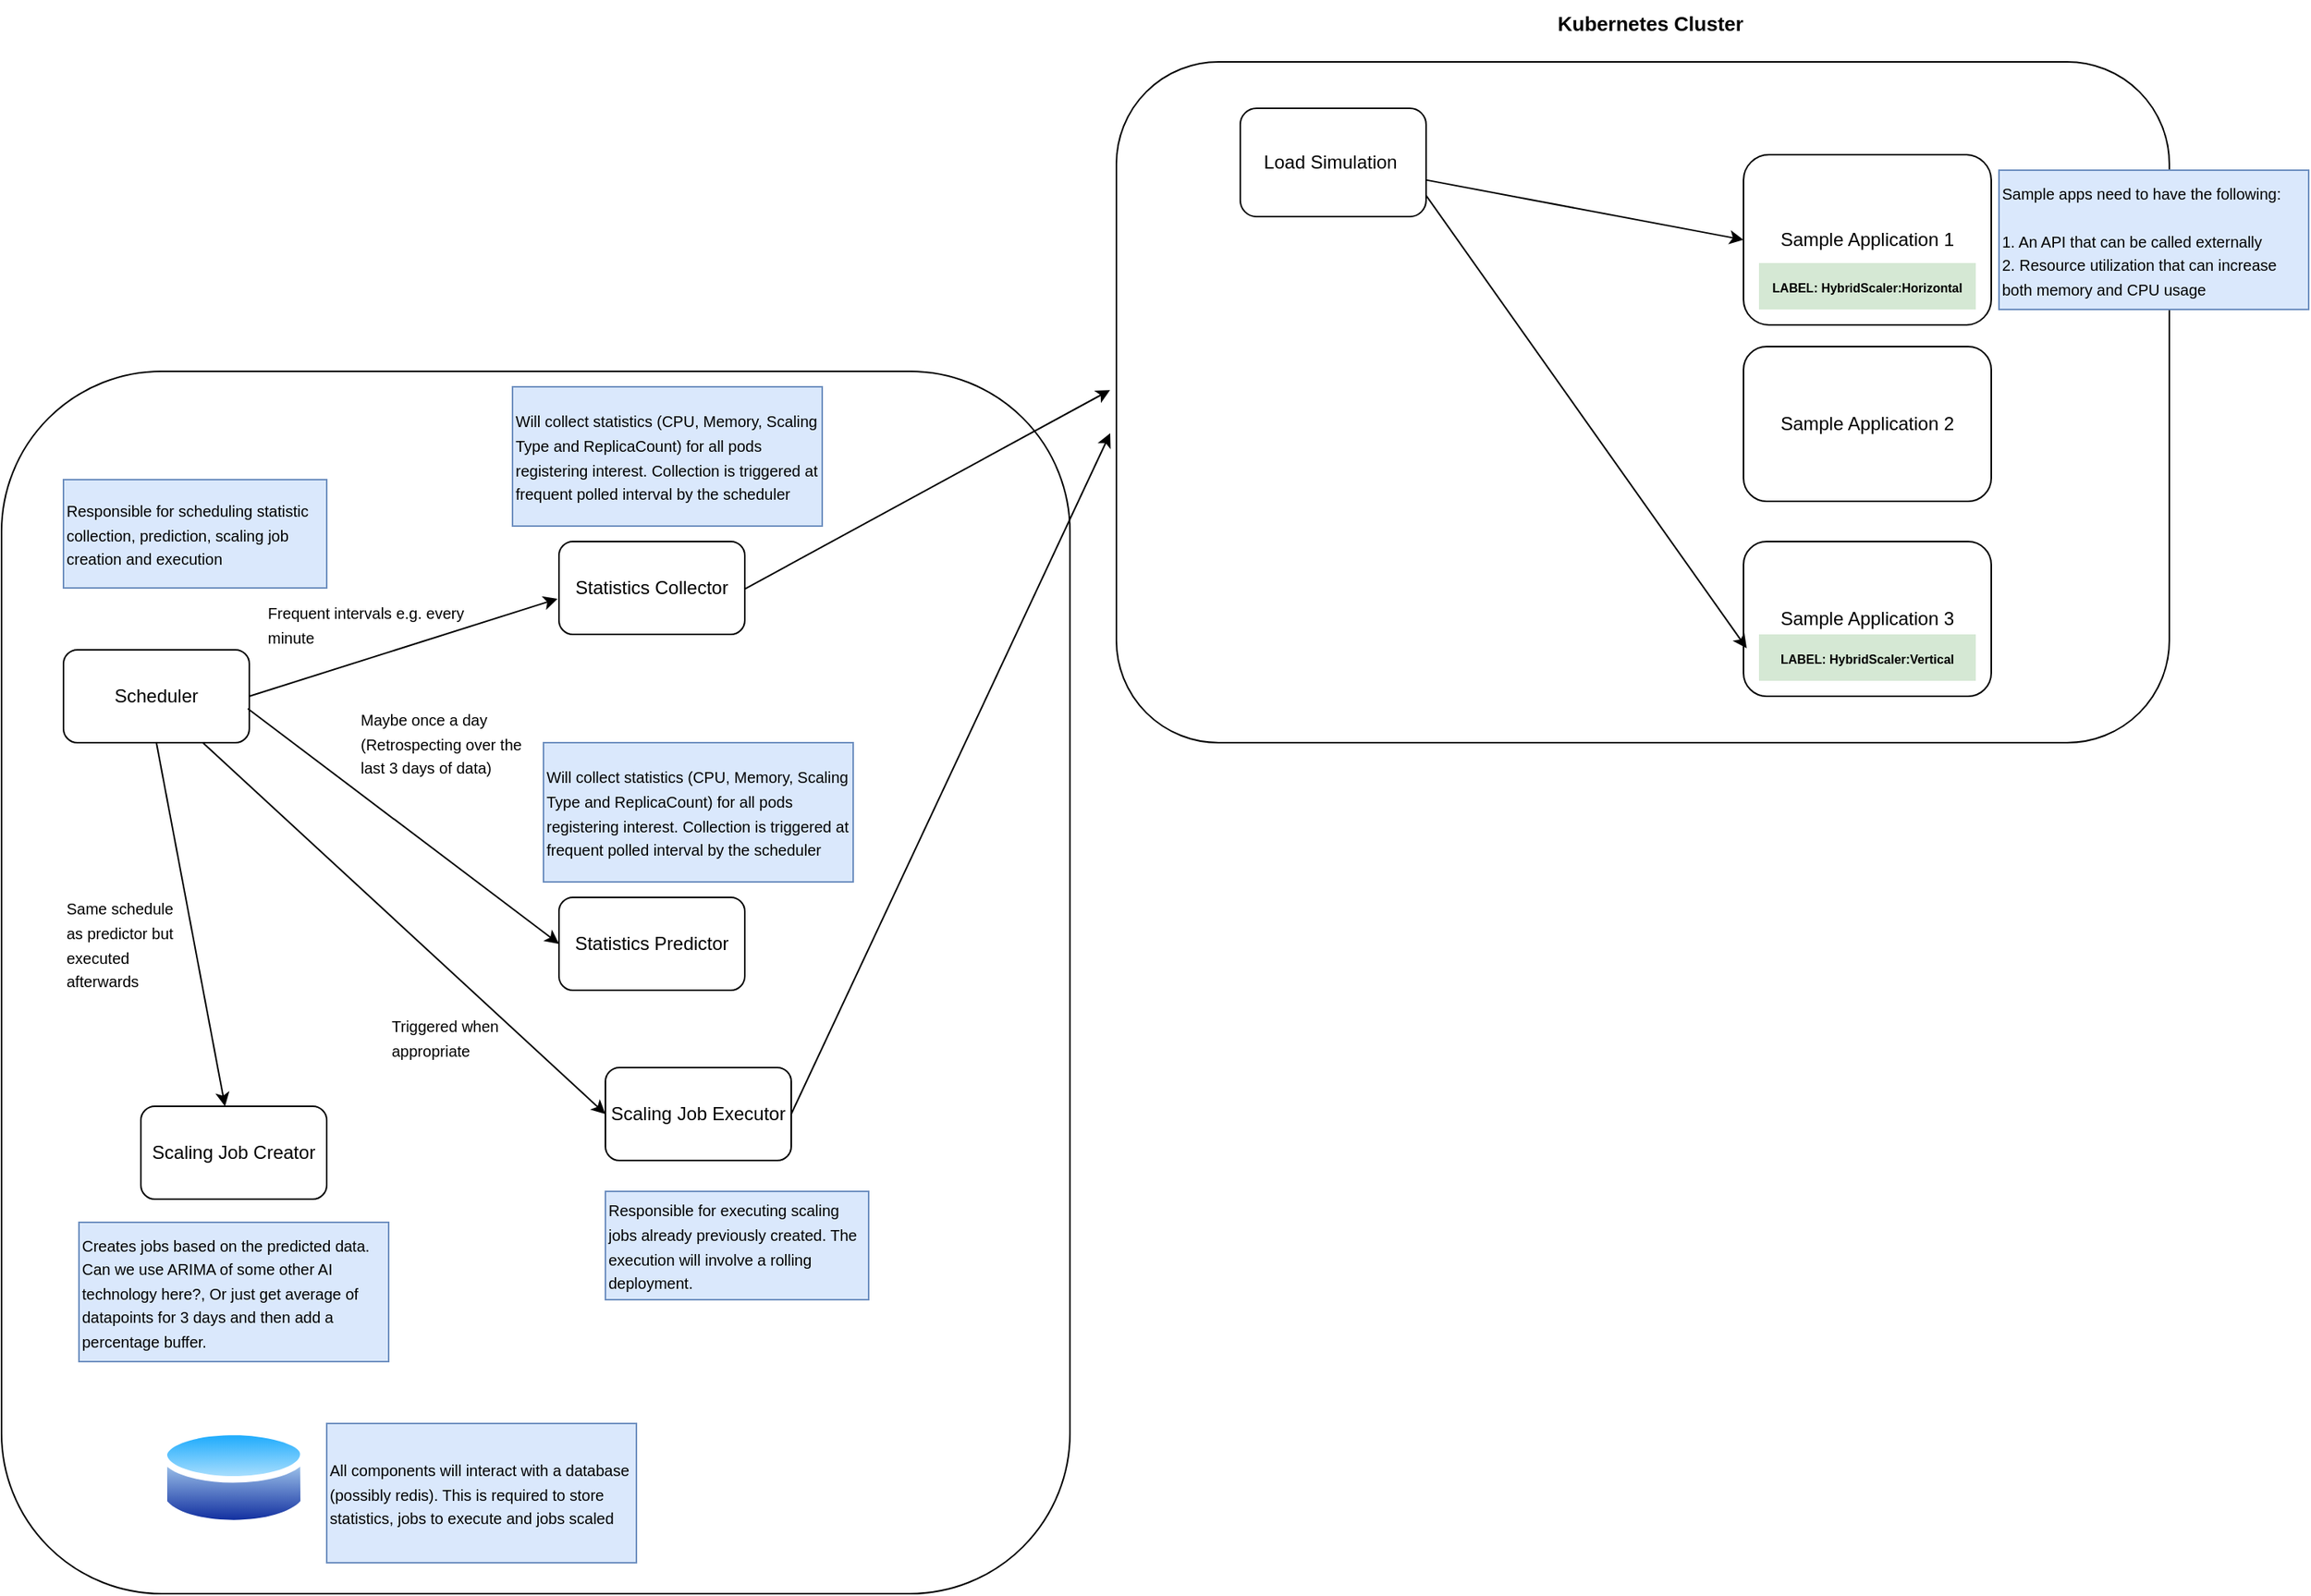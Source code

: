 <mxfile version="20.8.13" type="github">
  <diagram name="Page-1" id="jpbhyeJJprRdvk0jlRwc">
    <mxGraphModel dx="1434" dy="1965" grid="1" gridSize="10" guides="1" tooltips="1" connect="1" arrows="1" fold="1" page="1" pageScale="1" pageWidth="1654" pageHeight="1169" math="0" shadow="0">
      <root>
        <mxCell id="0" />
        <mxCell id="1" parent="0" />
        <mxCell id="j4mNBejZg6scu_2qzhqC-2" value="Statistics Collector" style="rounded=1;whiteSpace=wrap;html=1;" vertex="1" parent="1">
          <mxGeometry x="380" y="160" width="120" height="60" as="geometry" />
        </mxCell>
        <mxCell id="j4mNBejZg6scu_2qzhqC-3" value="Statistics Predictor" style="rounded=1;whiteSpace=wrap;html=1;" vertex="1" parent="1">
          <mxGeometry x="380" y="390" width="120" height="60" as="geometry" />
        </mxCell>
        <mxCell id="j4mNBejZg6scu_2qzhqC-4" value="Scaling Job Creator" style="rounded=1;whiteSpace=wrap;html=1;" vertex="1" parent="1">
          <mxGeometry x="110" y="525" width="120" height="60" as="geometry" />
        </mxCell>
        <mxCell id="j4mNBejZg6scu_2qzhqC-5" value="Scheduler" style="rounded=1;whiteSpace=wrap;html=1;" vertex="1" parent="1">
          <mxGeometry x="60.0" y="230" width="120" height="60" as="geometry" />
        </mxCell>
        <mxCell id="j4mNBejZg6scu_2qzhqC-6" value="" style="rounded=1;whiteSpace=wrap;html=1;fillColor=none;" vertex="1" parent="1">
          <mxGeometry x="740" y="-150" width="680" height="440" as="geometry" />
        </mxCell>
        <mxCell id="j4mNBejZg6scu_2qzhqC-7" value="Sample Application 1" style="rounded=1;whiteSpace=wrap;html=1;fillColor=none;" vertex="1" parent="1">
          <mxGeometry x="1145" y="-90" width="160" height="110" as="geometry" />
        </mxCell>
        <mxCell id="j4mNBejZg6scu_2qzhqC-8" value="Sample Application 3" style="rounded=1;whiteSpace=wrap;html=1;fillColor=none;" vertex="1" parent="1">
          <mxGeometry x="1145" y="160" width="160" height="100" as="geometry" />
        </mxCell>
        <mxCell id="j4mNBejZg6scu_2qzhqC-9" value="Sample Application 2" style="rounded=1;whiteSpace=wrap;html=1;fillColor=none;" vertex="1" parent="1">
          <mxGeometry x="1145" y="34" width="160" height="100" as="geometry" />
        </mxCell>
        <mxCell id="j4mNBejZg6scu_2qzhqC-10" value="&lt;font style=&quot;font-size: 8px;&quot;&gt;&lt;b&gt;LABEL: HybridScaler:Horizontal&lt;/b&gt;&lt;/font&gt;" style="rounded=0;whiteSpace=wrap;html=1;fillColor=#d5e8d4;strokeColor=none;" vertex="1" parent="1">
          <mxGeometry x="1155" y="-20" width="140" height="30" as="geometry" />
        </mxCell>
        <mxCell id="j4mNBejZg6scu_2qzhqC-11" value="&lt;font style=&quot;font-size: 8px;&quot;&gt;&lt;b&gt;LABEL: HybridScaler:Vertical&lt;/b&gt;&lt;/font&gt;" style="rounded=0;whiteSpace=wrap;html=1;fillColor=#d5e8d4;strokeColor=none;" vertex="1" parent="1">
          <mxGeometry x="1155" y="220" width="140" height="30" as="geometry" />
        </mxCell>
        <mxCell id="j4mNBejZg6scu_2qzhqC-15" value="" style="aspect=fixed;perimeter=ellipsePerimeter;html=1;align=center;shadow=0;dashed=0;spacingTop=3;image;image=img/lib/active_directory/database.svg;fontSize=8;fillColor=none;" vertex="1" parent="1">
          <mxGeometry x="122.71" y="730" width="94.59" height="70" as="geometry" />
        </mxCell>
        <mxCell id="j4mNBejZg6scu_2qzhqC-16" value="&lt;font size=&quot;1&quot; style=&quot;&quot;&gt;&lt;b style=&quot;font-size: 13px;&quot;&gt;Kubernetes Cluster&lt;/b&gt;&lt;/font&gt;" style="rounded=0;whiteSpace=wrap;html=1;fillColor=none;strokeColor=none;" vertex="1" parent="1">
          <mxGeometry x="1015" y="-190" width="140" height="30" as="geometry" />
        </mxCell>
        <mxCell id="j4mNBejZg6scu_2qzhqC-18" value="&lt;font style=&quot;font-size: 10px;&quot;&gt;Sample apps need to have the following:&lt;br&gt;&lt;br&gt;1. An API that can be called externally&lt;br&gt;2. Resource utilization that can increase both memory and CPU usage&lt;/font&gt;" style="text;html=1;strokeColor=#6c8ebf;fillColor=#dae8fc;align=left;verticalAlign=middle;whiteSpace=wrap;rounded=0;fontSize=13;fontStyle=0" vertex="1" parent="1">
          <mxGeometry x="1310" y="-80" width="200" height="90" as="geometry" />
        </mxCell>
        <mxCell id="j4mNBejZg6scu_2qzhqC-21" value="Load Simulation&amp;nbsp;" style="rounded=1;whiteSpace=wrap;html=1;fillColor=none;" vertex="1" parent="1">
          <mxGeometry x="820" y="-120" width="120" height="70" as="geometry" />
        </mxCell>
        <mxCell id="j4mNBejZg6scu_2qzhqC-22" value="" style="endArrow=classic;html=1;rounded=0;fontSize=10;entryX=0;entryY=0.5;entryDx=0;entryDy=0;" edge="1" parent="1" source="j4mNBejZg6scu_2qzhqC-21" target="j4mNBejZg6scu_2qzhqC-7">
          <mxGeometry width="50" height="50" relative="1" as="geometry">
            <mxPoint x="810" y="180" as="sourcePoint" />
            <mxPoint x="860" y="130" as="targetPoint" />
          </mxGeometry>
        </mxCell>
        <mxCell id="j4mNBejZg6scu_2qzhqC-23" value="" style="endArrow=classic;html=1;rounded=0;fontSize=10;entryX=0.013;entryY=0.69;entryDx=0;entryDy=0;entryPerimeter=0;" edge="1" parent="1" target="j4mNBejZg6scu_2qzhqC-8">
          <mxGeometry width="50" height="50" relative="1" as="geometry">
            <mxPoint x="940" y="-63.679" as="sourcePoint" />
            <mxPoint x="1145" y="-25" as="targetPoint" />
          </mxGeometry>
        </mxCell>
        <mxCell id="j4mNBejZg6scu_2qzhqC-24" value="" style="endArrow=classic;html=1;rounded=0;fontSize=10;entryX=-0.006;entryY=0.482;entryDx=0;entryDy=0;entryPerimeter=0;" edge="1" parent="1" target="j4mNBejZg6scu_2qzhqC-6">
          <mxGeometry width="50" height="50" relative="1" as="geometry">
            <mxPoint x="500" y="190.661" as="sourcePoint" />
            <mxPoint x="705" y="229.34" as="targetPoint" />
          </mxGeometry>
        </mxCell>
        <mxCell id="j4mNBejZg6scu_2qzhqC-25" value="&lt;span style=&quot;font-size: 10px;&quot;&gt;Will collect statistics (CPU, Memory, Scaling Type and ReplicaCount) for all pods registering interest. Collection is triggered at frequent polled interval by the scheduler&lt;br&gt;&lt;/span&gt;" style="text;html=1;strokeColor=#6c8ebf;fillColor=#dae8fc;align=left;verticalAlign=middle;whiteSpace=wrap;rounded=0;fontSize=13;fontStyle=0" vertex="1" parent="1">
          <mxGeometry x="350" y="60" width="200" height="90" as="geometry" />
        </mxCell>
        <mxCell id="j4mNBejZg6scu_2qzhqC-28" value="Scaling Job Executor" style="rounded=1;whiteSpace=wrap;html=1;" vertex="1" parent="1">
          <mxGeometry x="410" y="500" width="120" height="60" as="geometry" />
        </mxCell>
        <mxCell id="j4mNBejZg6scu_2qzhqC-29" value="" style="endArrow=classic;html=1;rounded=0;fontSize=10;exitX=1;exitY=0.5;exitDx=0;exitDy=0;" edge="1" parent="1" source="j4mNBejZg6scu_2qzhqC-28">
          <mxGeometry width="50" height="50" relative="1" as="geometry">
            <mxPoint x="500" y="428.581" as="sourcePoint" />
            <mxPoint x="736" y="90" as="targetPoint" />
          </mxGeometry>
        </mxCell>
        <mxCell id="j4mNBejZg6scu_2qzhqC-30" value="&lt;span style=&quot;font-size: 10px;&quot;&gt;Responsible for executing scaling jobs already previously created. The execution will involve a rolling deployment.&lt;/span&gt;" style="text;html=1;strokeColor=#6c8ebf;fillColor=#dae8fc;align=left;verticalAlign=middle;whiteSpace=wrap;rounded=0;fontSize=13;fontStyle=0" vertex="1" parent="1">
          <mxGeometry x="410" y="580" width="170" height="70" as="geometry" />
        </mxCell>
        <mxCell id="j4mNBejZg6scu_2qzhqC-31" value="" style="endArrow=classic;html=1;rounded=0;fontSize=10;entryX=-0.008;entryY=0.617;entryDx=0;entryDy=0;entryPerimeter=0;" edge="1" parent="1" target="j4mNBejZg6scu_2qzhqC-2">
          <mxGeometry width="50" height="50" relative="1" as="geometry">
            <mxPoint x="180" y="260.001" as="sourcePoint" />
            <mxPoint x="415.92" y="131.42" as="targetPoint" />
          </mxGeometry>
        </mxCell>
        <mxCell id="j4mNBejZg6scu_2qzhqC-32" value="&lt;span style=&quot;font-size: 10px;&quot;&gt;Will collect statistics (CPU, Memory, Scaling Type and ReplicaCount) for all pods registering interest. Collection is triggered at frequent polled interval by the scheduler&lt;/span&gt;" style="text;html=1;strokeColor=#6c8ebf;fillColor=#dae8fc;align=left;verticalAlign=middle;whiteSpace=wrap;rounded=0;fontSize=13;fontStyle=0" vertex="1" parent="1">
          <mxGeometry x="370" y="290" width="200" height="90" as="geometry" />
        </mxCell>
        <mxCell id="j4mNBejZg6scu_2qzhqC-33" value="&lt;span style=&quot;font-size: 10px;&quot;&gt;Frequent intervals e.g. every minute&lt;/span&gt;" style="text;html=1;strokeColor=none;fillColor=none;align=left;verticalAlign=middle;whiteSpace=wrap;rounded=0;fontSize=13;fontStyle=0;rotation=0;" vertex="1" parent="1">
          <mxGeometry x="190.34" y="202.59" width="150" height="20" as="geometry" />
        </mxCell>
        <mxCell id="j4mNBejZg6scu_2qzhqC-34" value="" style="endArrow=classic;html=1;rounded=0;fontSize=10;entryX=0;entryY=0.5;entryDx=0;entryDy=0;exitX=0.992;exitY=0.633;exitDx=0;exitDy=0;exitPerimeter=0;" edge="1" parent="1" source="j4mNBejZg6scu_2qzhqC-5" target="j4mNBejZg6scu_2qzhqC-3">
          <mxGeometry width="50" height="50" relative="1" as="geometry">
            <mxPoint x="190" y="270.001" as="sourcePoint" />
            <mxPoint x="389.04" y="207.02" as="targetPoint" />
          </mxGeometry>
        </mxCell>
        <mxCell id="j4mNBejZg6scu_2qzhqC-35" value="&lt;span style=&quot;font-size: 10px;&quot;&gt;Maybe once a day (Retrospecting over the last 3 days of data)&lt;/span&gt;" style="text;html=1;strokeColor=none;fillColor=none;align=left;verticalAlign=middle;whiteSpace=wrap;rounded=0;fontSize=13;fontStyle=0;rotation=0;" vertex="1" parent="1">
          <mxGeometry x="250" y="280" width="120" height="20" as="geometry" />
        </mxCell>
        <mxCell id="j4mNBejZg6scu_2qzhqC-36" value="" style="endArrow=classic;html=1;rounded=0;fontSize=10;exitX=0.5;exitY=1;exitDx=0;exitDy=0;" edge="1" parent="1" source="j4mNBejZg6scu_2qzhqC-5" target="j4mNBejZg6scu_2qzhqC-4">
          <mxGeometry width="50" height="50" relative="1" as="geometry">
            <mxPoint x="60" y="452.981" as="sourcePoint" />
            <mxPoint x="259.04" y="390" as="targetPoint" />
          </mxGeometry>
        </mxCell>
        <mxCell id="j4mNBejZg6scu_2qzhqC-37" value="&lt;span style=&quot;font-size: 10px;&quot;&gt;Creates jobs based on the predicted data. Can we use ARIMA of some other AI technology here?, Or just get average of datapoints for 3 days and then add a percentage buffer.&lt;/span&gt;" style="text;html=1;strokeColor=#6c8ebf;fillColor=#dae8fc;align=left;verticalAlign=middle;whiteSpace=wrap;rounded=0;fontSize=13;fontStyle=0" vertex="1" parent="1">
          <mxGeometry x="70" y="600" width="200" height="90" as="geometry" />
        </mxCell>
        <mxCell id="j4mNBejZg6scu_2qzhqC-38" value="" style="endArrow=classic;html=1;rounded=0;fontSize=10;entryX=0;entryY=0.5;entryDx=0;entryDy=0;exitX=0.75;exitY=1;exitDx=0;exitDy=0;" edge="1" parent="1" source="j4mNBejZg6scu_2qzhqC-5" target="j4mNBejZg6scu_2qzhqC-28">
          <mxGeometry width="50" height="50" relative="1" as="geometry">
            <mxPoint x="174.52" y="297.98" as="sourcePoint" />
            <mxPoint x="375.48" y="450" as="targetPoint" />
          </mxGeometry>
        </mxCell>
        <mxCell id="j4mNBejZg6scu_2qzhqC-39" value="&lt;span style=&quot;font-size: 10px;&quot;&gt;Triggered when appropriate&lt;/span&gt;" style="text;html=1;strokeColor=none;fillColor=none;align=left;verticalAlign=middle;whiteSpace=wrap;rounded=0;fontSize=13;fontStyle=0;rotation=0;" vertex="1" parent="1">
          <mxGeometry x="270" y="470" width="90" height="20" as="geometry" />
        </mxCell>
        <mxCell id="j4mNBejZg6scu_2qzhqC-40" value="&lt;span style=&quot;font-size: 10px;&quot;&gt;Same schedule as predictor but executed afterwards&lt;/span&gt;" style="text;html=1;strokeColor=none;fillColor=none;align=left;verticalAlign=middle;whiteSpace=wrap;rounded=0;fontSize=13;fontStyle=0;rotation=0;" vertex="1" parent="1">
          <mxGeometry x="60" y="410" width="75" height="20" as="geometry" />
        </mxCell>
        <mxCell id="j4mNBejZg6scu_2qzhqC-41" value="&lt;span style=&quot;font-size: 10px;&quot;&gt;Responsible for scheduling statistic collection, prediction, scaling job creation and execution&lt;/span&gt;" style="text;html=1;strokeColor=#6c8ebf;fillColor=#dae8fc;align=left;verticalAlign=middle;whiteSpace=wrap;rounded=0;fontSize=13;fontStyle=0" vertex="1" parent="1">
          <mxGeometry x="60" y="120" width="170" height="70" as="geometry" />
        </mxCell>
        <mxCell id="j4mNBejZg6scu_2qzhqC-42" value="" style="rounded=1;whiteSpace=wrap;html=1;fillColor=none;" vertex="1" parent="1">
          <mxGeometry x="20" y="50" width="690" height="790" as="geometry" />
        </mxCell>
        <mxCell id="j4mNBejZg6scu_2qzhqC-43" value="&lt;span style=&quot;font-size: 10px;&quot;&gt;All components will interact with a database (possibly redis). This is required to store statistics, jobs to execute and jobs scaled&lt;/span&gt;" style="text;html=1;strokeColor=#6c8ebf;fillColor=#dae8fc;align=left;verticalAlign=middle;whiteSpace=wrap;rounded=0;fontSize=13;fontStyle=0" vertex="1" parent="1">
          <mxGeometry x="230" y="730" width="200" height="90" as="geometry" />
        </mxCell>
      </root>
    </mxGraphModel>
  </diagram>
</mxfile>
